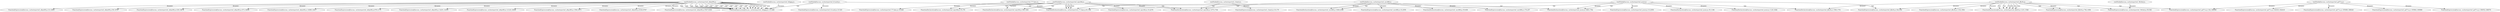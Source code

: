 digraph lacunaCG {
 "rootNode@lacuna_cache/exported_l713pm.js:," -> "FunctionExpression@lacuna_cache/exported_l713pm.js:10,646" [label="dynamic" ];
 "rootNode@lacuna_cache/exported_l713pm.js:," -> "FunctionDeclaration@lacuna_cache/exported_l713pm.js:61,544" [label="dynamic" ];
 "rootNode@lacuna_cache/exported_l713pm.js:," -> "FunctionDeclaration@lacuna_cache/exported_jzszir.js:1660,1782" [label="tajs" ];
 "rootNode@lacuna_cache/exported_b1uyid.js:," -> "FunctionExpression@lacuna_cache/exported_b1uyid.js:10,525" [label="dynamic" ];
 "rootNode@lacuna_cache/exported_b1uyid.js:," -> "FunctionExpression@lacuna_cache/exported_4idgpg.js:115,489" [label="tajs" ];
 "rootNode@lacuna_cache/exported_b1uyid.js:," -> "FunctionDeclaration@lacuna_cache/exported_l713pm.js:61,544" [label="tajs" ];
 "rootNode@lacuna_cache/exported_a8qw89.js:," -> "FunctionExpression@lacuna_cache/exported_a8qw89.js:10,14991" [label="dynamic" ];
 "rootNode@lacuna_cache/exported_a8qw89.js:," -> "FunctionExpression@lacuna_cache/exported_a8qw89.js:59,14767" [label="dynamic" ];
 "rootNode@lacuna_cache/exported_a8qw89.js:," -> "FunctionExpression@lacuna_cache/exported_a8qw89.js:439,14678" [label="dynamic" ];
 "rootNode@lacuna_cache/exported_a8qw89.js:," -> "FunctionExpression@lacuna_cache/exported_a8qw89.js:473,14656" [label="dynamic" ];
 "rootNode@lacuna_cache/exported_a8qw89.js:," -> "FunctionExpression@lacuna_cache/exported_a8qw89.js:14089,14417" [label="dynamic" ];
 "rootNode@lacuna_cache/exported_a8qw89.js:," -> "FunctionExpression@lacuna_cache/exported_a8qw89.js:979,1175" [label="dynamic" ];
 "rootNode@lacuna_cache/exported_a8qw89.js:," -> "FunctionExpression@lacuna_cache/exported_a8qw89.js:14251,14355" [label="dynamic" ];
 "rootNode@lacuna_cache/exported_a8qw89.js:," -> "FunctionExpression@lacuna_cache/exported_a8qw89.js:12120,14044" [label="dynamic" ];
 "rootNode@lacuna_cache/exported_a8qw89.js:," -> "FunctionExpression@lacuna_cache/exported_a8qw89.js:1594,1873" [label="dynamic" ];
 "rootNode@lacuna_cache/exported_a8qw89.js:," -> "FunctionExpression@lacuna_cache/exported_a8qw89.js:8344,9767" [label="dynamic" ];
 "rootNode@lacuna_cache/exported_a8qw89.js:," -> "FunctionExpression@lacuna_cache/exported_a8qw89.js:5547,6393" [label="dynamic" ];
 "rootNode@lacuna_cache/exported_a8qw89.js:," -> "FunctionExpression@lacuna_cache/exported_4idgpg.js:115,489" [label="tajs" ];
 "rootNode@lacuna_cache/exported_a8qw89.js:," -> "FunctionExpression@lacuna_cache/exported_4idgpg.js:115,489" [label="tajs" ];
 "rootNode@lacuna_cache/exported_a8qw89.js:," -> "FunctionExpression@lacuna_cache/exported_4idgpg.js:115,489" [label="tajs" ];
 "rootNode@lacuna_cache/exported_a8qw89.js:," -> "FunctionExpression@lacuna_cache/exported_4idgpg.js:115,489" [label="tajs" ];
 "rootNode@lacuna_cache/exported_a8qw89.js:," -> "FunctionExpression@lacuna_cache/exported_4idgpg.js:115,489" [label="tajs" ];
 "rootNode@lacuna_cache/exported_a8qw89.js:," -> "FunctionExpression@lacuna_cache/exported_4idgpg.js:115,489" [label="tajs" ];
 "rootNode@lacuna_cache/exported_a8qw89.js:," -> "FunctionExpression@lacuna_cache/exported_4idgpg.js:115,489" [label="tajs" ];
 "rootNode@lacuna_cache/exported_a8qw89.js:," -> "FunctionExpression@lacuna_cache/exported_4idgpg.js:115,489" [label="tajs" ];
 "rootNode@lacuna_cache/exported_a8qw89.js:," -> "FunctionExpression@lacuna_cache/exported_4idgpg.js:115,489" [label="tajs" ];
 "rootNode@lacuna_cache/exported_a8qw89.js:," -> "FunctionExpression@lacuna_cache/exported_4idgpg.js:115,489" [label="tajs" ];
 "rootNode@lacuna_cache/exported_a8qw89.js:," -> "FunctionExpression@lacuna_cache/exported_4idgpg.js:115,489" [label="tajs" ];
 "rootNode@lacuna_cache/exported_a8qw89.js:," -> "FunctionExpression@lacuna_cache/exported_4idgpg.js:115,489" [label="tajs" ];
 "rootNode@lacuna_cache/exported_a8qw89.js:," -> "FunctionExpression@lacuna_cache/exported_4idgpg.js:115,489" [label="tajs" ];
 "rootNode@lacuna_cache/exported_a8qw89.js:," -> "FunctionExpression@lacuna_cache/exported_4idgpg.js:115,489" [label="tajs" ];
 "rootNode@lacuna_cache/exported_a8qw89.js:," -> "FunctionExpression@lacuna_cache/exported_4idgpg.js:115,489" [label="tajs" ];
 "rootNode@lacuna_cache/exported_a8qw89.js:," -> "FunctionExpression@lacuna_cache/exported_4idgpg.js:115,489" [label="tajs" ];
 "rootNode@lacuna_cache/exported_a8qw89.js:," -> "FunctionExpression@lacuna_cache/exported_4idgpg.js:115,489" [label="tajs" ];
 "rootNode@lacuna_cache/exported_a8qw89.js:," -> "FunctionExpression@lacuna_cache/exported_4idgpg.js:115,489" [label="tajs" ];
 "rootNode@lacuna_cache/exported_a8qw89.js:," -> "FunctionExpression@lacuna_cache/exported_4idgpg.js:115,489" [label="tajs" ];
 "rootNode@lacuna_cache/exported_a8qw89.js:," -> "FunctionExpression@lacuna_cache/exported_4idgpg.js:115,489" [label="tajs" ];
 "rootNode@lacuna_cache/exported_mjry9d.js:," -> "FunctionExpression@lacuna_cache/exported_mjry9d.js:10,2276" [label="dynamic" ];
 "rootNode@lacuna_cache/exported_mjry9d.js:," -> "FunctionDeclaration@lacuna_cache/exported_mjry9d.js:1475,1744" [label="dynamic" ];
 "rootNode@lacuna_cache/exported_mjry9d.js:," -> "FunctionDeclaration@lacuna_cache/exported_mjry9d.js:35,376" [label="dynamic" ];
 "rootNode@lacuna_cache/exported_mjry9d.js:," -> "FunctionDeclaration@lacuna_cache/exported_mjry9d.js:390,1461" [label="dynamic" ];
 "rootNode@lacuna_cache/exported_mjry9d.js:," -> "FunctionDeclaration@lacuna_cache/exported_l713pm.js:61,544" [label="tajs" ];
 "rootNode@lacuna_cache/exported_mjry9d.js:," -> "FunctionDeclaration@lacuna_cache/exported_l713pm.js:61,544" [label="tajs" ];
 "rootNode@lacuna_cache/exported_mjry9d.js:," -> "FunctionDeclaration@lacuna_cache/exported_l713pm.js:61,544" [label="tajs" ];
 "rootNode@lacuna_cache/exported_mjry9d.js:," -> "FunctionDeclaration@lacuna_cache/exported_mjry9d.js:35,376" [label="tajs" ];
 "rootNode@lacuna_cache/exported_mjry9d.js:," -> "FunctionDeclaration@lacuna_cache/exported_mjry9d.js:390,1461" [label="tajs" ];
 "rootNode@lacuna_cache/exported_mjry9d.js:," -> "FunctionDeclaration@lacuna_cache/exported_mjry9d.js:1475,1744" [label="tajs" ];
 "rootNode@lacuna_cache/exported_4idgpg.js:," -> "FunctionExpression@lacuna_cache/exported_4idgpg.js:115,489" [label="dynamic" ];
 "rootNode@lacuna_cache/exported_jfkc8v.js:," -> "FunctionExpression@lacuna_cache/exported_jfkc8v.js:342,454" [label="dynamic" ];
 "rootNode@lacuna_cache/exported_jfkc8v.js:," -> "FunctionExpression@lacuna_cache/exported_jfkc8v.js:1102,3561" [label="dynamic" ];
 "rootNode@lacuna_cache/exported_jfkc8v.js:," -> "FunctionDeclaration@lacuna_cache/exported_jfkc8v.js:1231,1546" [label="dynamic" ];
 "rootNode@lacuna_cache/exported_jfkc8v.js:," -> "FunctionDeclaration@lacuna_cache/exported_jfkc8v.js:1564,1751" [label="dynamic" ];
 "rootNode@lacuna_cache/exported_jfkc8v.js:," -> "FunctionExpression@lacuna_cache/exported_jfkc8v.js:792,1056" [label="dynamic" ];
 "rootNode@lacuna_cache/exported_jfkc8v.js:," -> "FunctionExpression@lacuna_cache/exported_38cfnd.js:59,583" [label="tajs" ];
 "rootNode@lacuna_cache/exported_jfkc8v.js:," -> "FunctionExpression@lacuna_cache/exported_gel7va.js:162,186590" [label="tajs" ];
 "rootNode@lacuna_cache/exported_jfkc8v.js:," -> "FunctionExpression@lacuna_cache/exported_jfkc8v.js:792,1056" [label="tajs" ];
 "rootNode@lacuna_cache/exported_jfkc8v.js:," -> "FunctionDeclaration@lacuna_cache/exported_jfkc8v.js:1231,1546" [label="tajs" ];
 "rootNode@lacuna_cache/exported_jfkc8v.js:," -> "FunctionDeclaration@lacuna_cache/exported_jfkc8v.js:1231,1546" [label="tajs" ];
 "rootNode@lacuna_cache/exported_jfkc8v.js:," -> "FunctionDeclaration@lacuna_cache/exported_jfkc8v.js:1231,1546" [label="tajs" ];
 "rootNode@lacuna_cache/exported_jfkc8v.js:," -> "FunctionDeclaration@lacuna_cache/exported_jfkc8v.js:1231,1546" [label="tajs" ];
 "rootNode@lacuna_cache/exported_jfkc8v.js:," -> "FunctionDeclaration@lacuna_cache/exported_jfkc8v.js:1231,1546" [label="tajs" ];
 "rootNode@lacuna_cache/exported_jfkc8v.js:," -> "FunctionDeclaration@lacuna_cache/exported_jfkc8v.js:1231,1546" [label="tajs" ];
 "rootNode@lacuna_cache/exported_gel7va.js:," -> "FunctionExpression@lacuna_cache/exported_gel7va.js:162,186590" [label="dynamic" ];
 "rootNode@lacuna_cache/exported_gel7va.js:," -> "FunctionExpression@lacuna_cache/exported_gel7va.js:182043,182410" [label="dynamic" ];
 "rootNode@lacuna_cache/exported_gel7va.js:," -> "FunctionExpression@lacuna_cache/exported_gel7va.js:185686,186020" [label="dynamic" ];
 "rootNode@lacuna_cache/exported_gel7va.js:," -> "FunctionExpression@lacuna_cache/exported_gel7va.js:185882,185999" [label="dynamic" ];
 "rootNode@lacuna_cache/exported_gel7va.js:," -> "FunctionExpression@lacuna_cache/exported_gel7va.js:186052,186570" [label="dynamic" ];
 "rootNode@lacuna_cache/exported_38cfnd.js:," -> "FunctionExpression@lacuna_cache/exported_38cfnd.js:59,583" [label="dynamic" ];
 "rootNode@lacuna_cache/exported_uxs488.js:," -> "FunctionExpression@lacuna_cache/exported_uxs488.js:10,2555" [label="dynamic" ];
 "rootNode@lacuna_cache/exported_uxs488.js:," -> "FunctionDeclaration@lacuna_cache/exported_uxs488.js:35,638" [label="dynamic" ];
 "rootNode@lacuna_cache/exported_uxs488.js:," -> "FunctionExpression@lacuna_cache/exported_uxs488.js:170,257" [label="dynamic" ];
 "rootNode@lacuna_cache/exported_uxs488.js:," -> "FunctionDeclaration@lacuna_cache/exported_uxs488.js:1849,2340" [label="dynamic" ];
 "rootNode@lacuna_cache/exported_uxs488.js:," -> "FunctionDeclaration@lacuna_cache/exported_mjry9d.js:1475,1744" [label="tajs" ];
 "rootNode@lacuna_cache/exported_uxs488.js:," -> "FunctionDeclaration@lacuna_cache/exported_uxs488.js:1849,2340" [label="tajs" ];
 "rootNode@lacuna_cache/exported_jzszir.js:," -> "FunctionExpression@lacuna_cache/exported_jzszir.js:10,2059" [label="dynamic" ];
 "rootNode@lacuna_cache/exported_jzszir.js:," -> "FunctionDeclaration@lacuna_cache/exported_jzszir.js:1660,1782" [label="dynamic" ];
 "rootNode@lacuna_cache/exported_jzszir.js:," -> "FunctionDeclaration@lacuna_cache/exported_jzszir.js:35,1106" [label="dynamic" ];
 "rootNode@lacuna_cache/exported_jzszir.js:," -> "FunctionDeclaration@lacuna_cache/exported_jzszir.js:1120,1646" [label="dynamic" ];
 "rootNode@lacuna_cache/exported_jzszir.js:," -> "FunctionExpression@lacuna_cache/exported_jfkc8v.js:342,454" [label="tajs" ];
 "rootNode@lacuna_cache/exported_jzszir.js:," -> "FunctionDeclaration@lacuna_cache/exported_jfkc8v.js:1564,1751" [label="tajs" ];
 "rootNode@lacuna_cache/exported_jzszir.js:," -> "FunctionDeclaration@lacuna_cache/exported_jzszir.js:1660,1782" [label="tajs" ];
 "rootNode@lacuna_cache/exported_jzszir.js:," -> "FunctionDeclaration@lacuna_cache/exported_l713pm.js:61,544" [label="tajs" ];
 "rootNode@lacuna_cache/exported_jzszir.js:," -> "FunctionDeclaration@lacuna_cache/exported_l713pm.js:61,544" [label="tajs" ];
 "rootNode@lacuna_cache/exported_s3aeyl.js:," -> "FunctionExpression@lacuna_cache/exported_s3aeyl.js:10,175" [label="dynamic" ];
 "rootNode@lacuna_cache/exported_s3aeyl.js:," -> "FunctionDeclaration@lacuna_cache/exported_mjry9d.js:1475,1744" [label="tajs" ];
 }